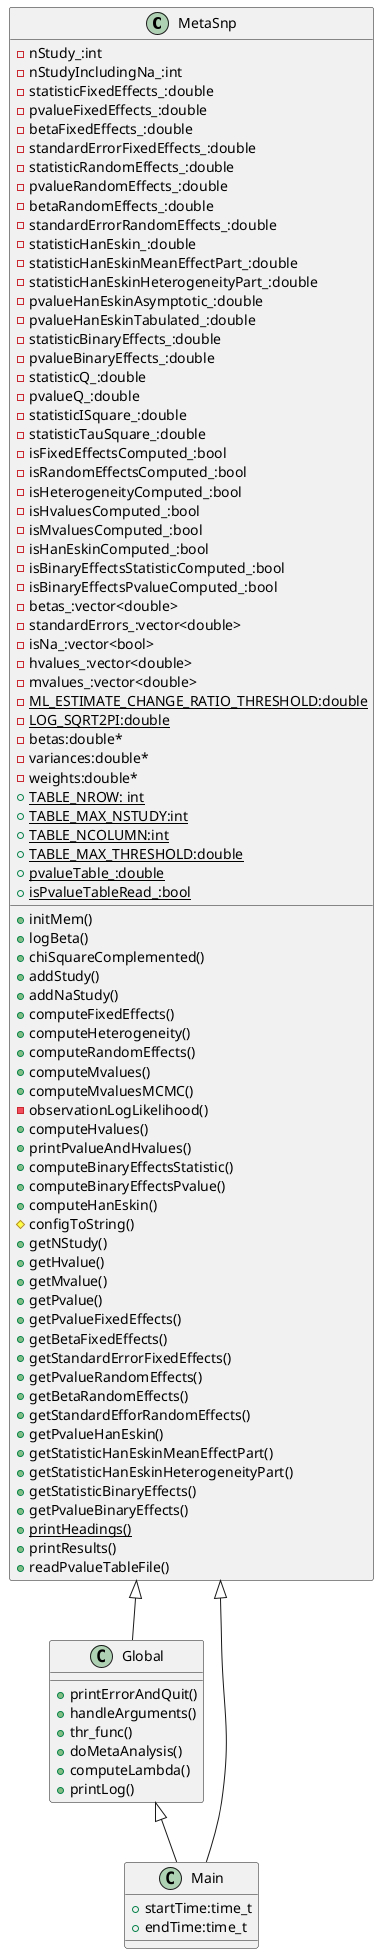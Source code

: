 @startuml ClassDiagram
class MetaSnp
{
    -nStudy_:int
    -nStudyIncludingNa_:int
    - statisticFixedEffects_:double
	- pvalueFixedEffects_:double
	- betaFixedEffects_:double
	- standardErrorFixedEffects_:double
	- statisticRandomEffects_:double
	- pvalueRandomEffects_:double
	- betaRandomEffects_:double
	- standardErrorRandomEffects_:double
	- statisticHanEskin_:double
	- statisticHanEskinMeanEffectPart_:double
	- statisticHanEskinHeterogeneityPart_:double
	- pvalueHanEskinAsymptotic_:double
	- pvalueHanEskinTabulated_:double
	- statisticBinaryEffects_:double
	- pvalueBinaryEffects_:double
	- statisticQ_:double
	- pvalueQ_:double
	- statisticISquare_:double
	- statisticTauSquare_:double
	- isFixedEffectsComputed_:bool
	- isRandomEffectsComputed_:bool
	- isHeterogeneityComputed_:bool
	- isHvaluesComputed_:bool
	- isMvaluesComputed_:bool
	- isHanEskinComputed_:bool
	- isBinaryEffectsStatisticComputed_:bool
	- isBinaryEffectsPvalueComputed_:bool
	- betas_:vector<double>
	- standardErrors_:vector<double>
	- isNa_:vector<bool>
	- hvalues_:vector<double>
	- mvalues_:vector<double>
	{static} - ML_ESTIMATE_CHANGE_RATIO_THRESHOLD:double
	{static} - LOG_SQRT2PI:double
    - betas:double*
    - variances:double*
    - weights:double*
    + initMem()
    + logBeta()
    + chiSquareComplemented()
    + addStudy()
    + addNaStudy()
    + computeFixedEffects()
    + computeHeterogeneity()
    + computeRandomEffects()
    + computeMvalues()
    + computeMvaluesMCMC()
    - observationLogLikelihood()
    + computeHvalues()
    + printPvalueAndHvalues()
    + computeBinaryEffectsStatistic()
    + computeBinaryEffectsPvalue()
    + computeHanEskin()
    # configToString()
    + getNStudy()
    + getHvalue()
    + getMvalue()
    + getPvalue()
    + getPvalueFixedEffects()
    + getBetaFixedEffects()
    + getStandardErrorFixedEffects()
    + getPvalueRandomEffects()
    + getBetaRandomEffects()
	+ getStandardEfforRandomEffects()
	+ getPvalueHanEskin()
	+ getStatisticHanEskinMeanEffectPart()
	+ getStatisticHanEskinHeterogeneityPart()
	+ getStatisticBinaryEffects()
	+ getPvalueBinaryEffects()
	{static} + printHeadings()
	+ printResults()
    {static} + TABLE_NROW: int
	{static} + TABLE_MAX_NSTUDY:int
	{static} + TABLE_NCOLUMN:int
	{static} + TABLE_MAX_THRESHOLD:double
	{static} + pvalueTable_:double
	{static} + isPvalueTableRead_:bool
    + readPvalueTableFile()
}
class Global
{
    + printErrorAndQuit()
    + handleArguments()
    + thr_func()
    + doMetaAnalysis()
    + computeLambda()
    + printLog()
}
class Main
{
    + startTime:time_t
    + endTime:time_t
}
Global <|-- Main
MetaSnp <|-- Main
MetaSnp <|-- Global
@enduml